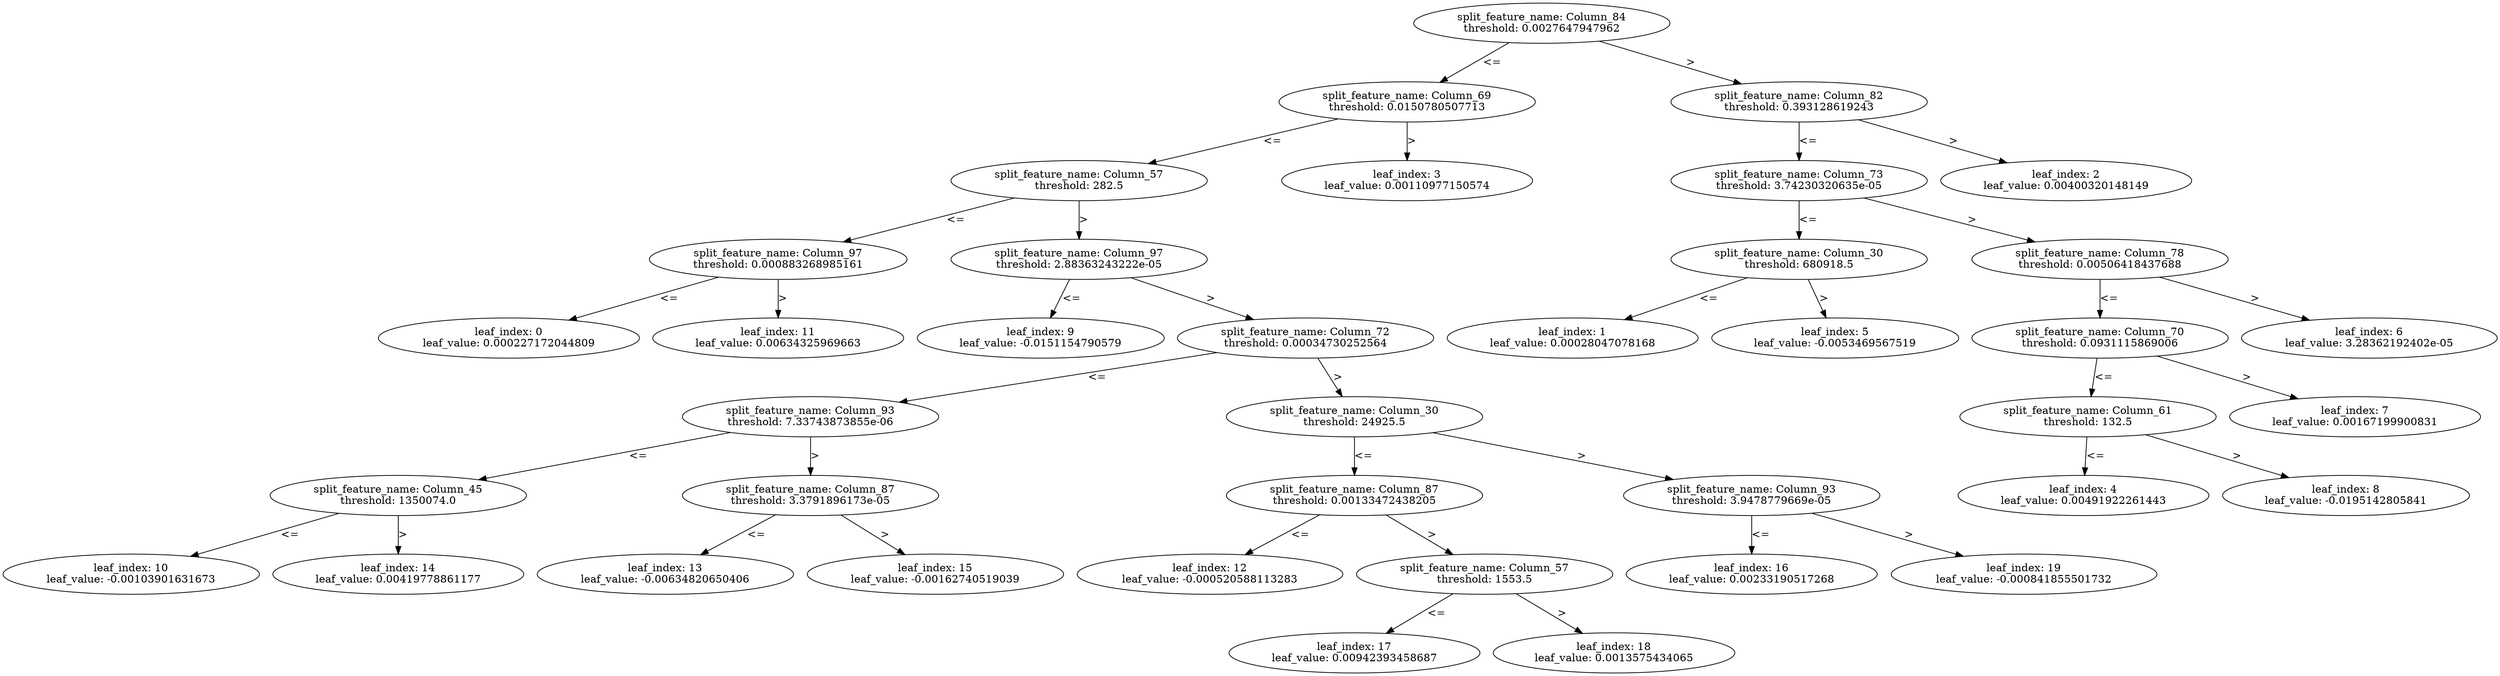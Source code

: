 digraph Tree79 {
	split0 [label="split_feature_name: Column_84\nthreshold: 0.0027647947962"]
	split2 [label="split_feature_name: Column_69\nthreshold: 0.0150780507713"]
	split8 [label="split_feature_name: Column_57\nthreshold: 282.5"]
	split10 [label="split_feature_name: Column_97\nthreshold: 0.000883268985161"]
	leaf0 [label="leaf_index: 0\nleaf_value: 0.000227172044809"]
	split10 -> leaf0 [label="<="]
	leaf11 [label="leaf_index: 11\nleaf_value: 0.00634325969663"]
	split10 -> leaf11 [label=">"]
	split8 -> split10 [label="<="]
	split9 [label="split_feature_name: Column_97\nthreshold: 2.88363243222e-05"]
	leaf9 [label="leaf_index: 9\nleaf_value: -0.0151154790579"]
	split9 -> leaf9 [label="<="]
	split11 [label="split_feature_name: Column_72\nthreshold: 0.00034730252564"]
	split12 [label="split_feature_name: Column_93\nthreshold: 7.33743873855e-06"]
	split13 [label="split_feature_name: Column_45\nthreshold: 1350074.0"]
	leaf10 [label="leaf_index: 10\nleaf_value: -0.00103901631673"]
	split13 -> leaf10 [label="<="]
	leaf14 [label="leaf_index: 14\nleaf_value: 0.00419778861177"]
	split13 -> leaf14 [label=">"]
	split12 -> split13 [label="<="]
	split14 [label="split_feature_name: Column_87\nthreshold: 3.3791896173e-05"]
	leaf13 [label="leaf_index: 13\nleaf_value: -0.00634820650406"]
	split14 -> leaf13 [label="<="]
	leaf15 [label="leaf_index: 15\nleaf_value: -0.00162740519039"]
	split14 -> leaf15 [label=">"]
	split12 -> split14 [label=">"]
	split11 -> split12 [label="<="]
	split15 [label="split_feature_name: Column_30\nthreshold: 24925.5"]
	split16 [label="split_feature_name: Column_87\nthreshold: 0.00133472438205"]
	leaf12 [label="leaf_index: 12\nleaf_value: -0.000520588113283"]
	split16 -> leaf12 [label="<="]
	split17 [label="split_feature_name: Column_57\nthreshold: 1553.5"]
	leaf17 [label="leaf_index: 17\nleaf_value: 0.00942393458687"]
	split17 -> leaf17 [label="<="]
	leaf18 [label="leaf_index: 18\nleaf_value: 0.0013575434065"]
	split17 -> leaf18 [label=">"]
	split16 -> split17 [label=">"]
	split15 -> split16 [label="<="]
	split18 [label="split_feature_name: Column_93\nthreshold: 3.9478779669e-05"]
	leaf16 [label="leaf_index: 16\nleaf_value: 0.00233190517268"]
	split18 -> leaf16 [label="<="]
	leaf19 [label="leaf_index: 19\nleaf_value: -0.000841855501732"]
	split18 -> leaf19 [label=">"]
	split15 -> split18 [label=">"]
	split11 -> split15 [label=">"]
	split9 -> split11 [label=">"]
	split8 -> split9 [label=">"]
	split2 -> split8 [label="<="]
	leaf3 [label="leaf_index: 3\nleaf_value: 0.00110977150574"]
	split2 -> leaf3 [label=">"]
	split0 -> split2 [label="<="]
	split1 [label="split_feature_name: Column_82\nthreshold: 0.393128619243"]
	split3 [label="split_feature_name: Column_73\nthreshold: 3.74230320635e-05"]
	split4 [label="split_feature_name: Column_30\nthreshold: 680918.5"]
	leaf1 [label="leaf_index: 1\nleaf_value: 0.00028047078168"]
	split4 -> leaf1 [label="<="]
	leaf5 [label="leaf_index: 5\nleaf_value: -0.0053469567519"]
	split4 -> leaf5 [label=">"]
	split3 -> split4 [label="<="]
	split5 [label="split_feature_name: Column_78\nthreshold: 0.00506418437688"]
	split6 [label="split_feature_name: Column_70\nthreshold: 0.0931115869006"]
	split7 [label="split_feature_name: Column_61\nthreshold: 132.5"]
	leaf4 [label="leaf_index: 4\nleaf_value: 0.00491922261443"]
	split7 -> leaf4 [label="<="]
	leaf8 [label="leaf_index: 8\nleaf_value: -0.0195142805841"]
	split7 -> leaf8 [label=">"]
	split6 -> split7 [label="<="]
	leaf7 [label="leaf_index: 7\nleaf_value: 0.00167199900831"]
	split6 -> leaf7 [label=">"]
	split5 -> split6 [label="<="]
	leaf6 [label="leaf_index: 6\nleaf_value: 3.28362192402e-05"]
	split5 -> leaf6 [label=">"]
	split3 -> split5 [label=">"]
	split1 -> split3 [label="<="]
	leaf2 [label="leaf_index: 2\nleaf_value: 0.00400320148149"]
	split1 -> leaf2 [label=">"]
	split0 -> split1 [label=">"]
}
